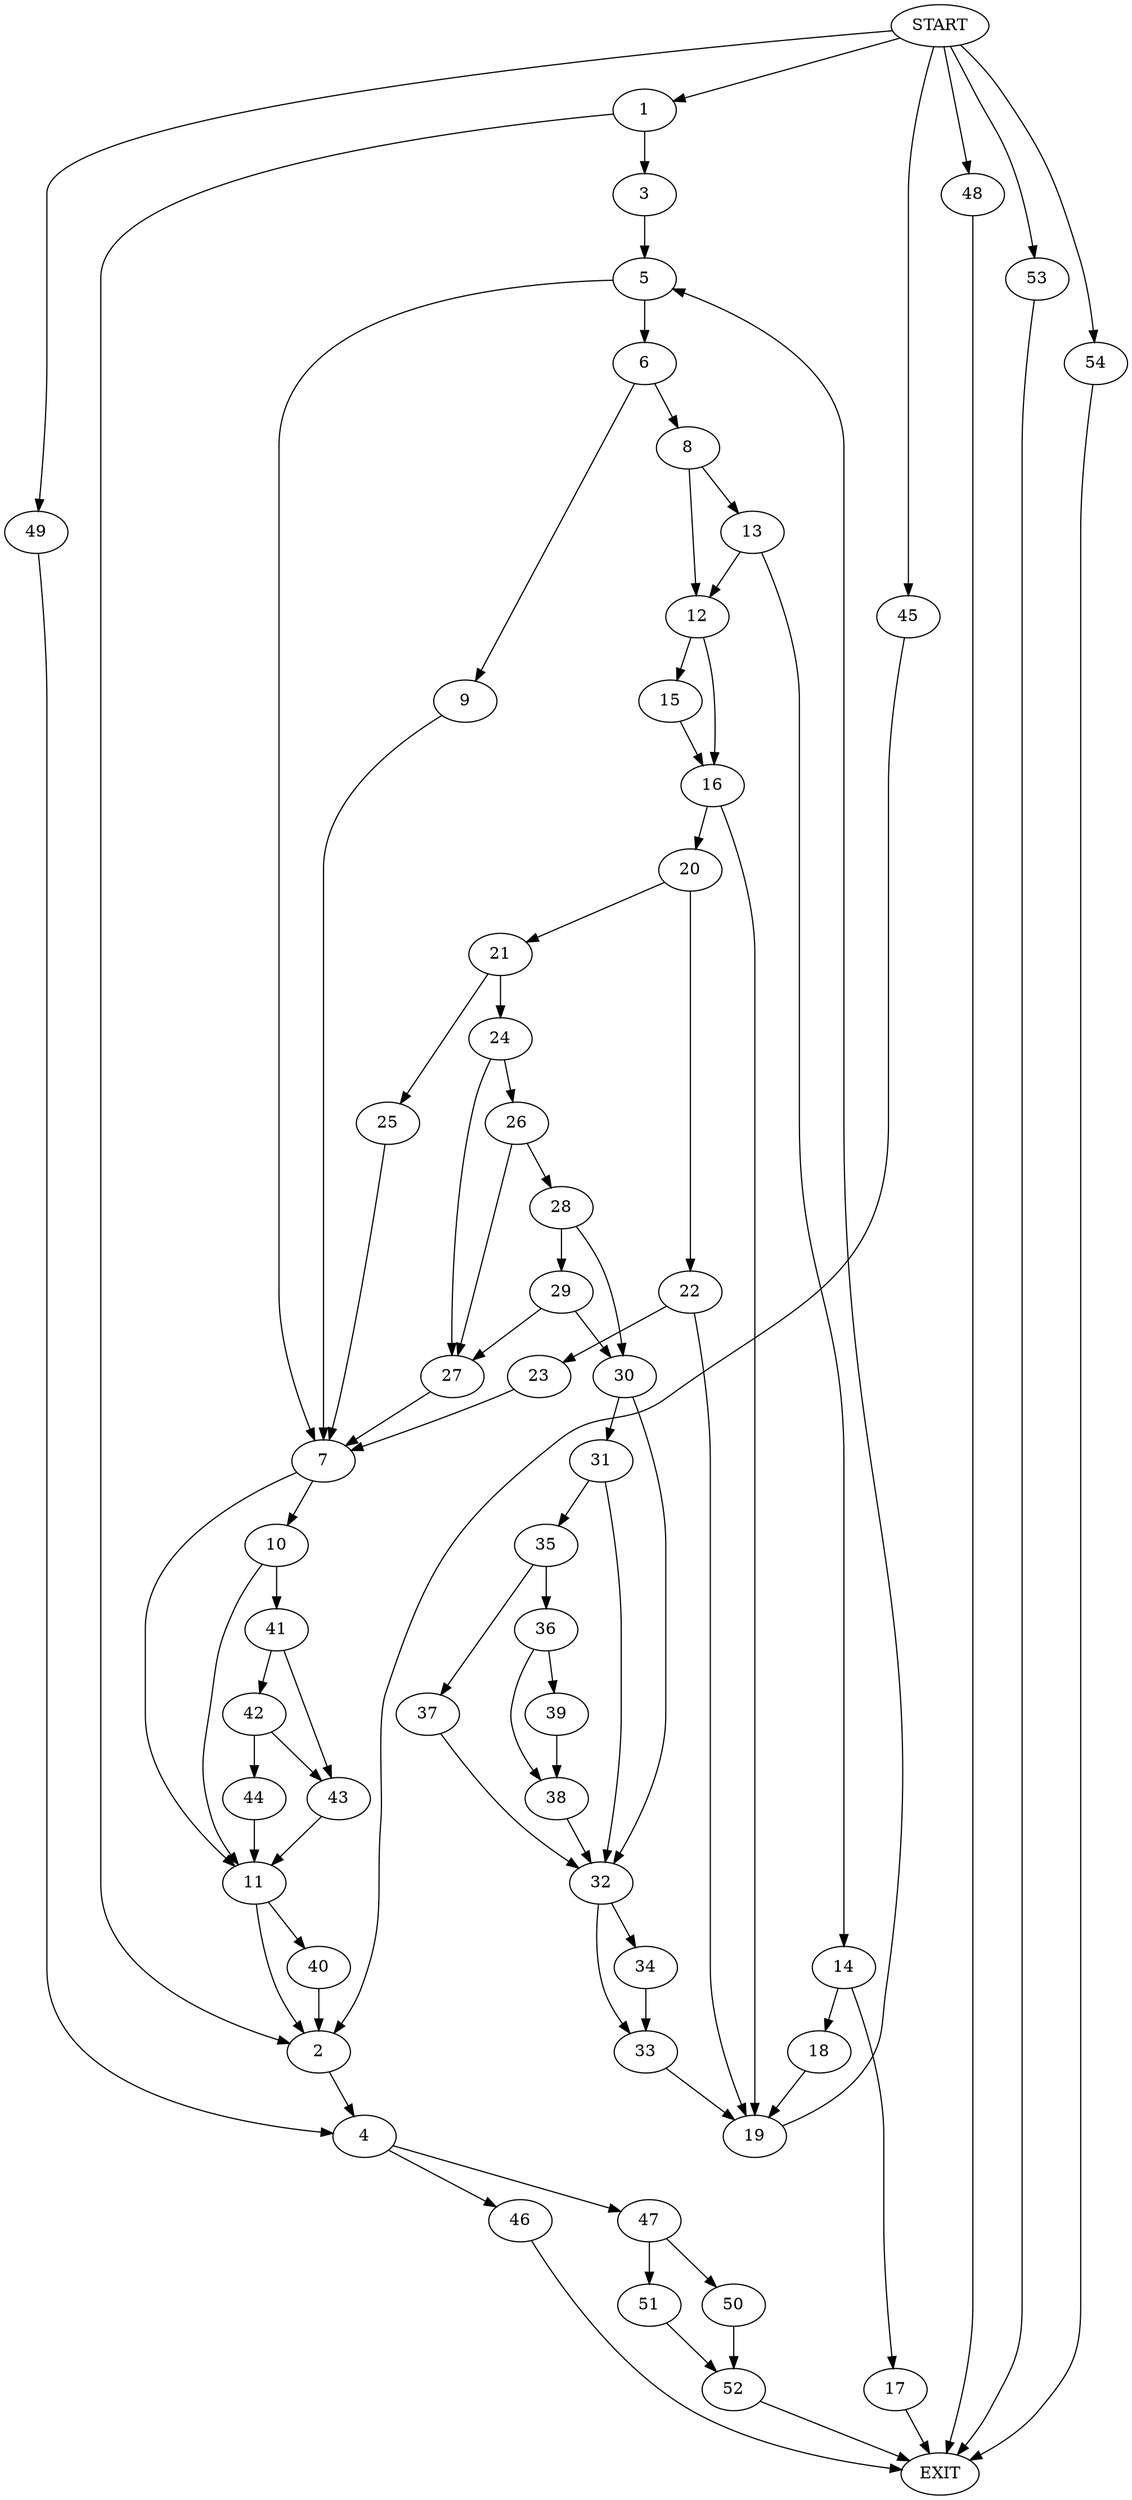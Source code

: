 digraph {
0 [label="START"]
55 [label="EXIT"]
0 -> 1
1 -> 2
1 -> 3
2 -> 4
3 -> 5
5 -> 6
5 -> 7
6 -> 8
6 -> 9
7 -> 10
7 -> 11
8 -> 12
8 -> 13
9 -> 7
13 -> 12
13 -> 14
12 -> 15
12 -> 16
14 -> 17
14 -> 18
18 -> 19
17 -> 55
19 -> 5
16 -> 20
16 -> 19
15 -> 16
20 -> 21
20 -> 22
22 -> 23
22 -> 19
21 -> 24
21 -> 25
24 -> 26
24 -> 27
25 -> 7
27 -> 7
26 -> 28
26 -> 27
28 -> 29
28 -> 30
29 -> 27
29 -> 30
30 -> 31
30 -> 32
32 -> 33
32 -> 34
31 -> 35
31 -> 32
35 -> 36
35 -> 37
36 -> 38
36 -> 39
37 -> 32
38 -> 32
39 -> 38
34 -> 33
33 -> 19
23 -> 7
11 -> 40
11 -> 2
10 -> 11
10 -> 41
41 -> 42
41 -> 43
42 -> 44
42 -> 43
43 -> 11
44 -> 11
40 -> 2
0 -> 45
45 -> 2
4 -> 46
4 -> 47
0 -> 48
48 -> 55
0 -> 49
49 -> 4
46 -> 55
47 -> 50
47 -> 51
50 -> 52
51 -> 52
52 -> 55
0 -> 53
53 -> 55
0 -> 54
54 -> 55
}
